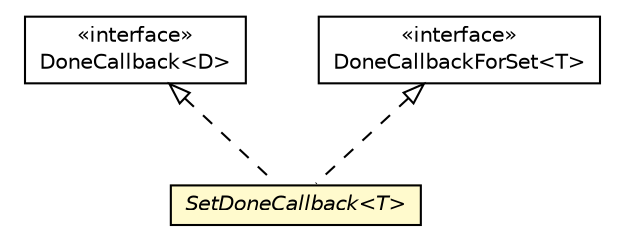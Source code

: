 #!/usr/local/bin/dot
#
# Class diagram 
# Generated by UMLGraph version R5_6-24-gf6e263 (http://www.umlgraph.org/)
#

digraph G {
	edge [fontname="Helvetica",fontsize=10,labelfontname="Helvetica",labelfontsize=10];
	node [fontname="Helvetica",fontsize=10,shape=plaintext];
	nodesep=0.25;
	ranksep=0.5;
	// io.reinert.requestor.impl.gdeferred.SetDoneCallback<T>
	c34422 [label=<<table title="io.reinert.requestor.impl.gdeferred.SetDoneCallback" border="0" cellborder="1" cellspacing="0" cellpadding="2" port="p" bgcolor="lemonChiffon" href="./SetDoneCallback.html">
		<tr><td><table border="0" cellspacing="0" cellpadding="1">
<tr><td align="center" balign="center"><font face="Helvetica-Oblique"> SetDoneCallback&lt;T&gt; </font></td></tr>
		</table></td></tr>
		</table>>, URL="./SetDoneCallback.html", fontname="Helvetica", fontcolor="black", fontsize=10.0];
	//io.reinert.requestor.impl.gdeferred.SetDoneCallback<T> implements io.reinert.gdeferred.DoneCallback<D>
	c34460:p -> c34422:p [dir=back,arrowtail=empty,style=dashed];
	//io.reinert.requestor.impl.gdeferred.SetDoneCallback<T> implements io.reinert.requestor.impl.gdeferred.DoneCallbackForSet<T>
	c34461:p -> c34422:p [dir=back,arrowtail=empty,style=dashed];
	// io.reinert.requestor.impl.gdeferred.DoneCallbackForSet<T>
	c34461 [label=<<table title="io.reinert.requestor.impl.gdeferred.DoneCallbackForSet" border="0" cellborder="1" cellspacing="0" cellpadding="2" port="p" href="http://java.sun.com/j2se/1.4.2/docs/api/io/reinert/requestor/impl/gdeferred/DoneCallbackForSet.html">
		<tr><td><table border="0" cellspacing="0" cellpadding="1">
<tr><td align="center" balign="center"> &#171;interface&#187; </td></tr>
<tr><td align="center" balign="center"> DoneCallbackForSet&lt;T&gt; </td></tr>
		</table></td></tr>
		</table>>, URL="http://java.sun.com/j2se/1.4.2/docs/api/io/reinert/requestor/impl/gdeferred/DoneCallbackForSet.html", fontname="Helvetica", fontcolor="black", fontsize=10.0];
	// io.reinert.gdeferred.DoneCallback<D>
	c34460 [label=<<table title="io.reinert.gdeferred.DoneCallback" border="0" cellborder="1" cellspacing="0" cellpadding="2" port="p" href="http://java.sun.com/j2se/1.4.2/docs/api/io/reinert/gdeferred/DoneCallback.html">
		<tr><td><table border="0" cellspacing="0" cellpadding="1">
<tr><td align="center" balign="center"> &#171;interface&#187; </td></tr>
<tr><td align="center" balign="center"> DoneCallback&lt;D&gt; </td></tr>
		</table></td></tr>
		</table>>, URL="http://java.sun.com/j2se/1.4.2/docs/api/io/reinert/gdeferred/DoneCallback.html", fontname="Helvetica", fontcolor="black", fontsize=10.0];
}

